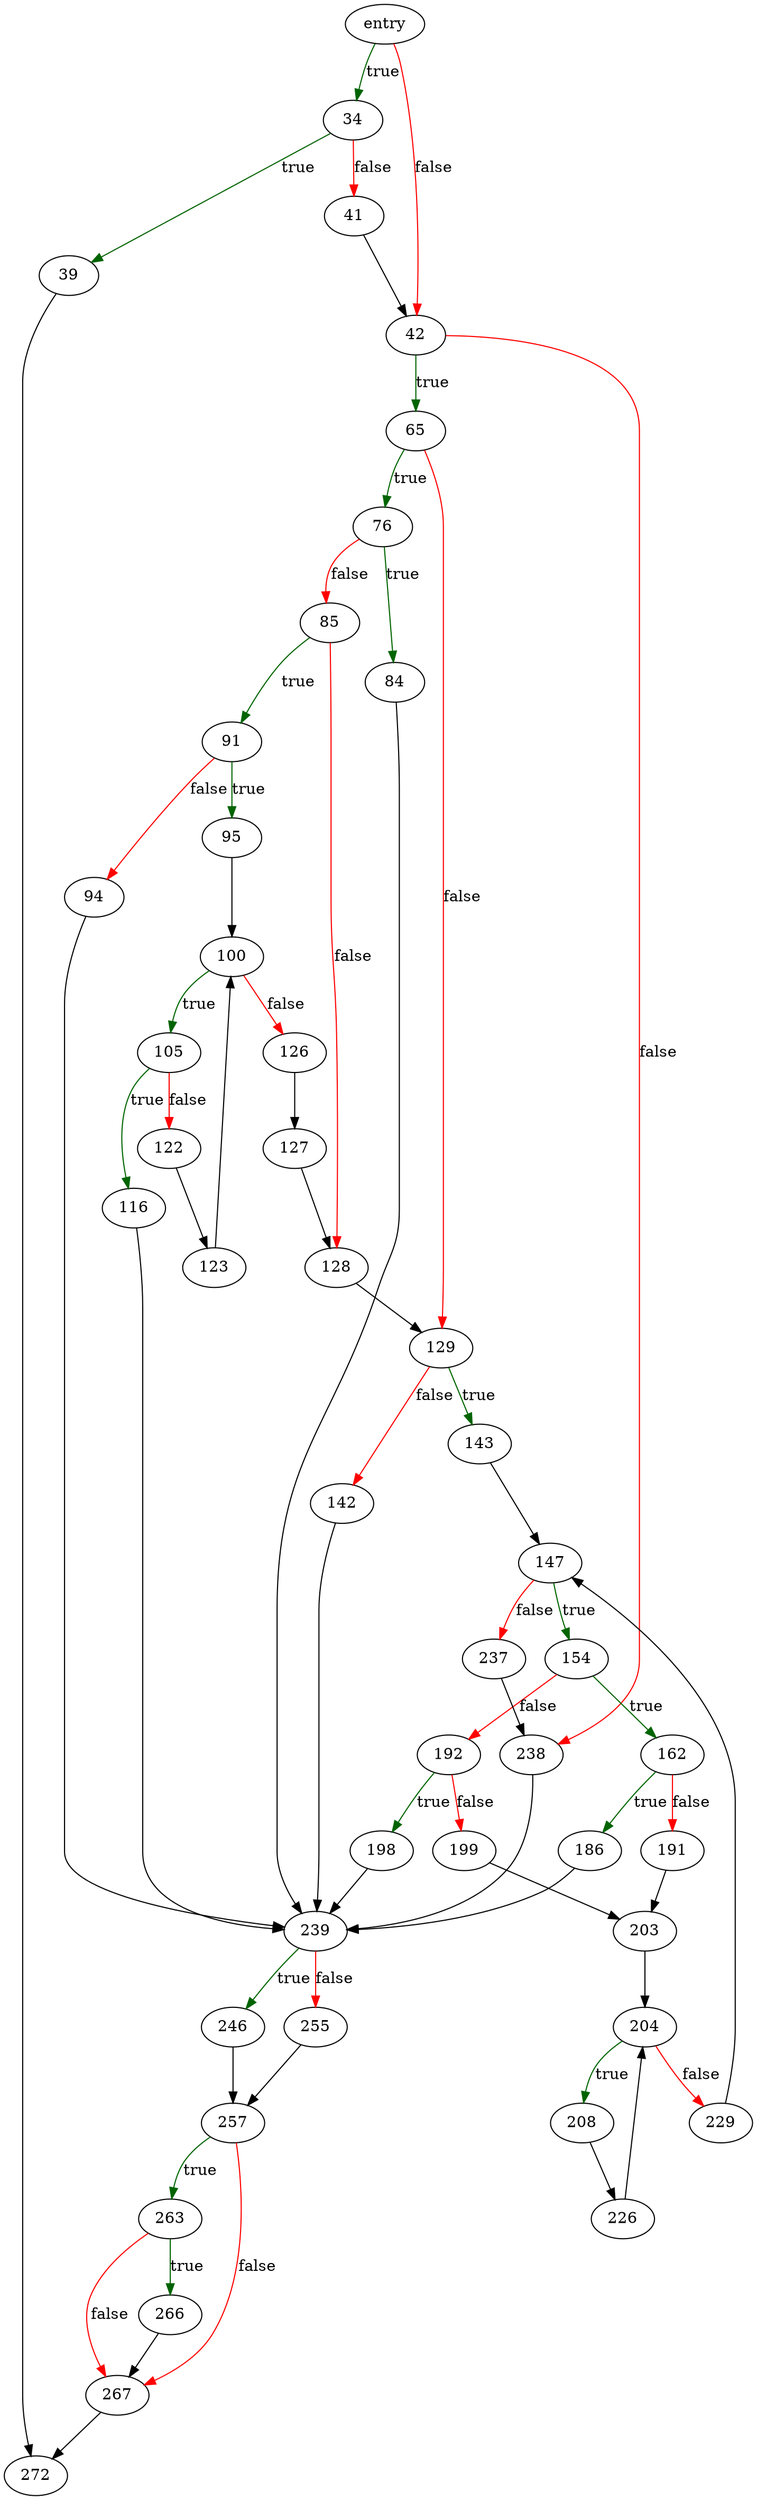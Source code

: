 digraph "unixShmMap" {
	// Node definitions.
	5 [label=entry];
	34;
	39;
	41;
	42;
	65;
	76;
	84;
	85;
	91;
	94;
	95;
	100;
	105;
	116;
	122;
	123;
	126;
	127;
	128;
	129;
	142;
	143;
	147;
	154;
	162;
	186;
	191;
	192;
	198;
	199;
	203;
	204;
	208;
	226;
	229;
	237;
	238;
	239;
	246;
	255;
	257;
	263;
	266;
	267;
	272;

	// Edge definitions.
	5 -> 34 [
		color=darkgreen
		label=true
	];
	5 -> 42 [
		color=red
		label=false
	];
	34 -> 39 [
		color=darkgreen
		label=true
	];
	34 -> 41 [
		color=red
		label=false
	];
	39 -> 272;
	41 -> 42;
	42 -> 65 [
		color=darkgreen
		label=true
	];
	42 -> 238 [
		color=red
		label=false
	];
	65 -> 76 [
		color=darkgreen
		label=true
	];
	65 -> 129 [
		color=red
		label=false
	];
	76 -> 84 [
		color=darkgreen
		label=true
	];
	76 -> 85 [
		color=red
		label=false
	];
	84 -> 239;
	85 -> 91 [
		color=darkgreen
		label=true
	];
	85 -> 128 [
		color=red
		label=false
	];
	91 -> 94 [
		color=red
		label=false
	];
	91 -> 95 [
		color=darkgreen
		label=true
	];
	94 -> 239;
	95 -> 100;
	100 -> 105 [
		color=darkgreen
		label=true
	];
	100 -> 126 [
		color=red
		label=false
	];
	105 -> 116 [
		color=darkgreen
		label=true
	];
	105 -> 122 [
		color=red
		label=false
	];
	116 -> 239;
	122 -> 123;
	123 -> 100;
	126 -> 127;
	127 -> 128;
	128 -> 129;
	129 -> 142 [
		color=red
		label=false
	];
	129 -> 143 [
		color=darkgreen
		label=true
	];
	142 -> 239;
	143 -> 147;
	147 -> 154 [
		color=darkgreen
		label=true
	];
	147 -> 237 [
		color=red
		label=false
	];
	154 -> 162 [
		color=darkgreen
		label=true
	];
	154 -> 192 [
		color=red
		label=false
	];
	162 -> 186 [
		color=darkgreen
		label=true
	];
	162 -> 191 [
		color=red
		label=false
	];
	186 -> 239;
	191 -> 203;
	192 -> 198 [
		color=darkgreen
		label=true
	];
	192 -> 199 [
		color=red
		label=false
	];
	198 -> 239;
	199 -> 203;
	203 -> 204;
	204 -> 208 [
		color=darkgreen
		label=true
	];
	204 -> 229 [
		color=red
		label=false
	];
	208 -> 226;
	226 -> 204;
	229 -> 147;
	237 -> 238;
	238 -> 239;
	239 -> 246 [
		color=darkgreen
		label=true
	];
	239 -> 255 [
		color=red
		label=false
	];
	246 -> 257;
	255 -> 257;
	257 -> 263 [
		color=darkgreen
		label=true
	];
	257 -> 267 [
		color=red
		label=false
	];
	263 -> 266 [
		color=darkgreen
		label=true
	];
	263 -> 267 [
		color=red
		label=false
	];
	266 -> 267;
	267 -> 272;
}